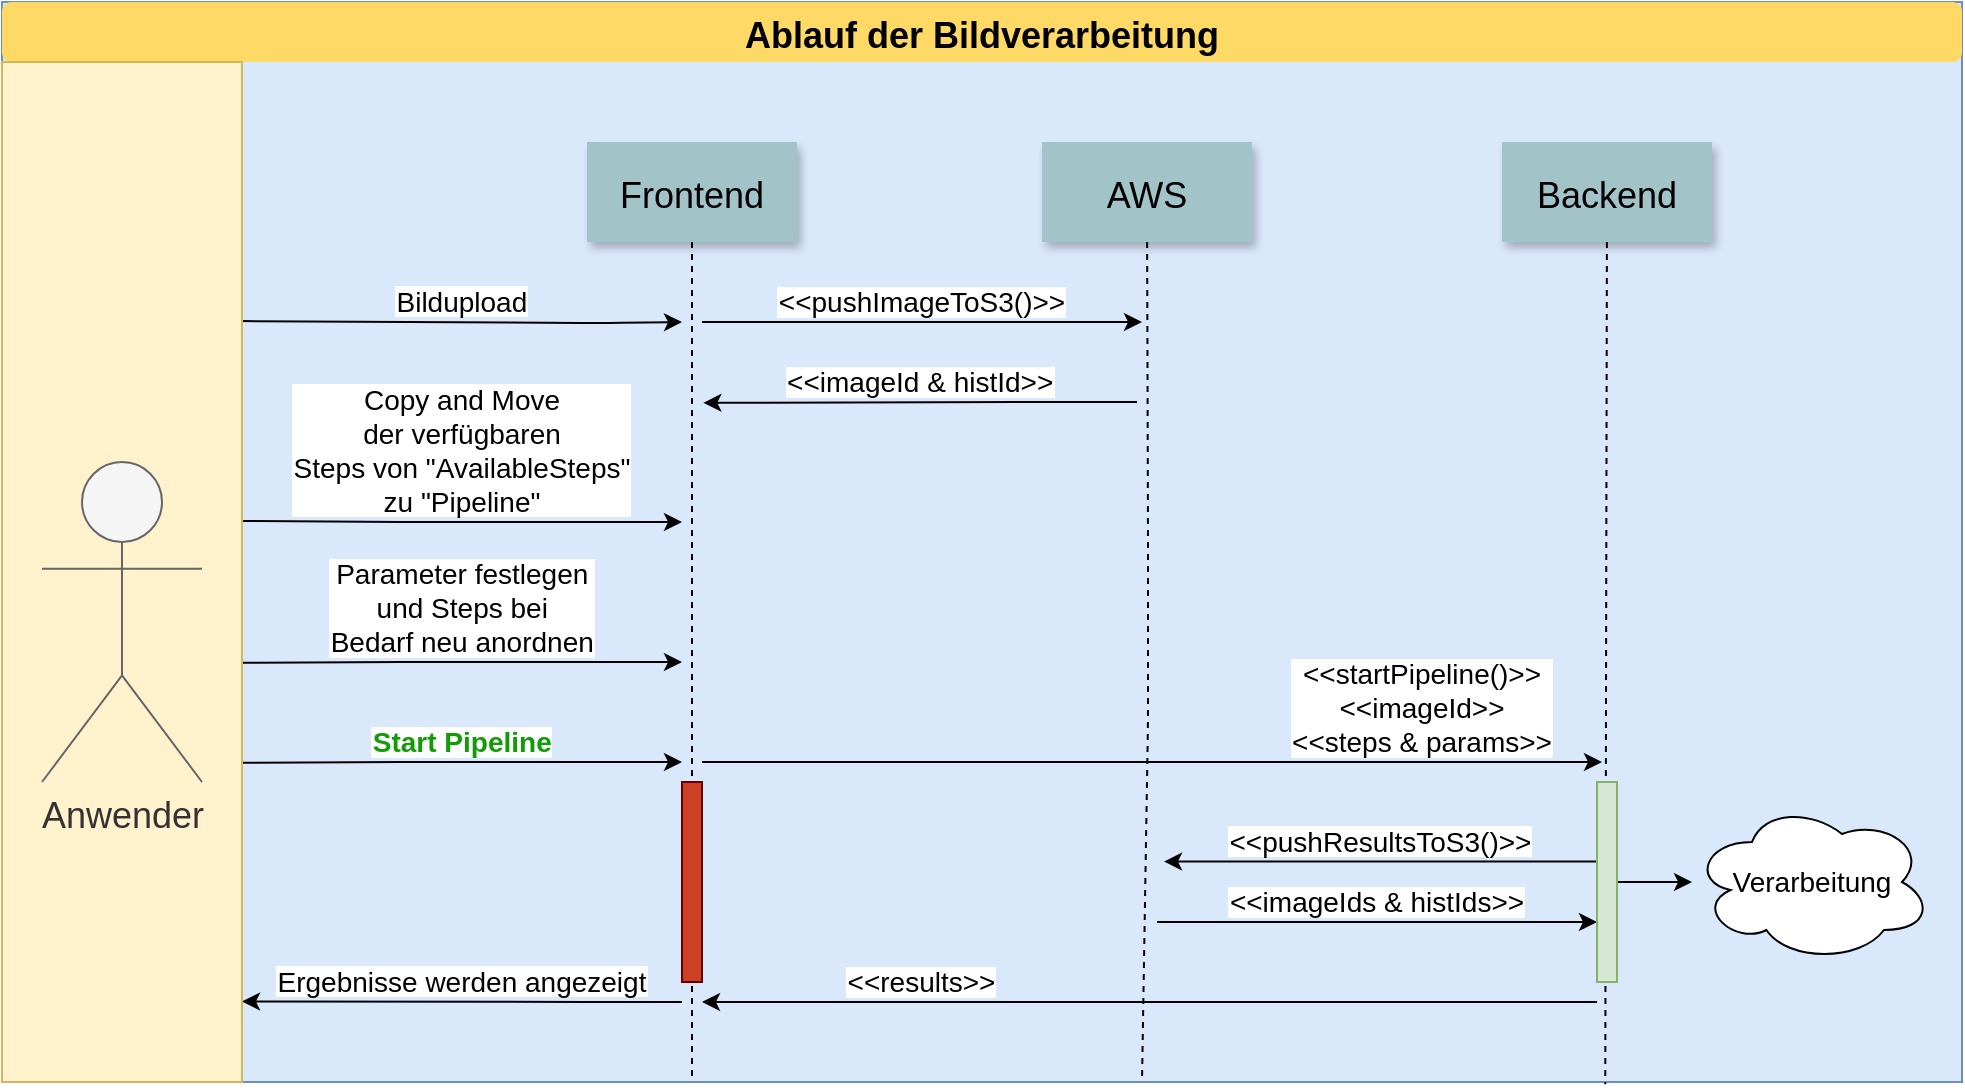 <mxfile version="21.3.7" type="device">
  <diagram name="Page-1" id="9361dd3d-8414-5efd-6122-117bd74ce7a7">
    <mxGraphModel dx="2775" dy="1360" grid="1" gridSize="10" guides="1" tooltips="1" connect="1" arrows="1" fold="1" page="0" pageScale="1.5" pageWidth="826" pageHeight="1169" background="none" math="0" shadow="0">
      <root>
        <mxCell id="0" />
        <mxCell id="1" parent="0" />
        <mxCell id="vo8SwbYzCQMfL-nATyuu-108" value="" style="rounded=0;whiteSpace=wrap;html=1;fillColor=#dae8fc;strokeColor=#6c8ebf;" vertex="1" parent="1">
          <mxGeometry x="-130" width="980" height="540" as="geometry" />
        </mxCell>
        <mxCell id="vo8SwbYzCQMfL-nATyuu-109" value="" style="fillColor=#CC4125;strokeColor=#660000" vertex="1" parent="1">
          <mxGeometry x="210" y="390" width="10" height="70" as="geometry" />
        </mxCell>
        <mxCell id="vo8SwbYzCQMfL-nATyuu-110" value="Copy and Move&#xa;der verfügbaren&#xa;Steps von &quot;AvailableSteps&quot;&#xa;zu &quot;Pipeline&quot;" style="edgeStyle=none;verticalLabelPosition=top;verticalAlign=bottom;labelPosition=left;align=center;exitX=1;exitY=0.45;exitDx=0;exitDy=0;exitPerimeter=0;fontSize=14;" edge="1" parent="1" source="vo8SwbYzCQMfL-nATyuu-134">
          <mxGeometry x="10" y="10" width="100" height="100" as="geometry">
            <mxPoint x="29.71" y="260.4" as="sourcePoint" />
            <mxPoint x="210" y="260" as="targetPoint" />
            <Array as="points">
              <mxPoint x="80" y="260" />
            </Array>
            <mxPoint as="offset" />
          </mxGeometry>
        </mxCell>
        <mxCell id="vo8SwbYzCQMfL-nATyuu-111" value="Frontend" style="shadow=1;fillColor=#A2C4C9;strokeColor=none;fontSize=18;" vertex="1" parent="1">
          <mxGeometry x="162.5" y="70" width="105" height="50" as="geometry" />
        </mxCell>
        <mxCell id="vo8SwbYzCQMfL-nATyuu-112" value="AWS" style="shadow=1;fillColor=#A2C4C9;strokeColor=none;fontSize=18;" vertex="1" parent="1">
          <mxGeometry x="390" y="70" width="105" height="50" as="geometry" />
        </mxCell>
        <mxCell id="vo8SwbYzCQMfL-nATyuu-113" value="" style="edgeStyle=none;endArrow=none;dashed=1;" edge="1" parent="1" source="vo8SwbYzCQMfL-nATyuu-112">
          <mxGeometry x="282.335" y="175" width="100" height="100" as="geometry">
            <mxPoint x="357.259" y="120" as="sourcePoint" />
            <mxPoint x="440" y="540" as="targetPoint" />
            <Array as="points">
              <mxPoint x="443" y="270" />
              <mxPoint x="443" y="360" />
            </Array>
          </mxGeometry>
        </mxCell>
        <mxCell id="vo8SwbYzCQMfL-nATyuu-114" value="&lt;&lt;pushImageToS3()&gt;&gt;" style="edgeStyle=none;verticalLabelPosition=top;verticalAlign=bottom;fontSize=14;" edge="1" parent="1">
          <mxGeometry x="7.5" y="-20.5" width="100" height="100" as="geometry">
            <mxPoint x="220" y="160" as="sourcePoint" />
            <mxPoint x="440" y="160" as="targetPoint" />
            <mxPoint as="offset" />
          </mxGeometry>
        </mxCell>
        <mxCell id="vo8SwbYzCQMfL-nATyuu-115" value="" style="edgeStyle=orthogonalEdgeStyle;rounded=0;orthogonalLoop=1;jettySize=auto;html=1;" edge="1" parent="1" source="vo8SwbYzCQMfL-nATyuu-116" target="vo8SwbYzCQMfL-nATyuu-127">
          <mxGeometry relative="1" as="geometry" />
        </mxCell>
        <mxCell id="vo8SwbYzCQMfL-nATyuu-116" value="" style="fillColor=#d5e8d4;strokeColor=#82b366;" vertex="1" parent="1">
          <mxGeometry x="667.5" y="390" width="10" height="100" as="geometry" />
        </mxCell>
        <mxCell id="vo8SwbYzCQMfL-nATyuu-117" value="Backend" style="shadow=1;fillColor=#A2C4C9;strokeColor=none;fontSize=18;" vertex="1" parent="1">
          <mxGeometry x="620" y="70" width="105" height="50" as="geometry" />
        </mxCell>
        <mxCell id="vo8SwbYzCQMfL-nATyuu-118" value="" style="edgeStyle=none;endArrow=none;dashed=1;entryX=0.818;entryY=1.002;entryDx=0;entryDy=0;entryPerimeter=0;" edge="1" parent="1" source="vo8SwbYzCQMfL-nATyuu-117" target="vo8SwbYzCQMfL-nATyuu-108">
          <mxGeometry x="624.488" y="185.0" width="100" height="100" as="geometry">
            <mxPoint x="684.653" y="120" as="sourcePoint" />
            <mxPoint x="671.91" y="580.4" as="targetPoint" />
          </mxGeometry>
        </mxCell>
        <mxCell id="vo8SwbYzCQMfL-nATyuu-119" value="" style="edgeStyle=elbowEdgeStyle;elbow=horizontal;endArrow=none;dashed=1;entryX=0.352;entryY=0.997;entryDx=0;entryDy=0;entryPerimeter=0;" edge="1" parent="1" source="vo8SwbYzCQMfL-nATyuu-111" target="vo8SwbYzCQMfL-nATyuu-108">
          <mxGeometry x="240.0" y="320" width="100" height="100" as="geometry">
            <mxPoint x="240.0" y="420" as="sourcePoint" />
            <mxPoint x="216" y="540" as="targetPoint" />
          </mxGeometry>
        </mxCell>
        <mxCell id="vo8SwbYzCQMfL-nATyuu-120" value="Ablauf der Bildverarbeitung" style="rounded=1;fontStyle=1;fillColor=#FFD966;strokeColor=none;fontSize=18;" vertex="1" parent="1">
          <mxGeometry x="-130" width="980" height="30" as="geometry" />
        </mxCell>
        <mxCell id="vo8SwbYzCQMfL-nATyuu-121" value="Bildupload" style="edgeStyle=none;verticalLabelPosition=top;verticalAlign=bottom;labelPosition=left;align=center;exitX=0.999;exitY=0.254;exitDx=0;exitDy=0;fontSize=14;exitPerimeter=0;" edge="1" parent="1" source="vo8SwbYzCQMfL-nATyuu-134">
          <mxGeometry x="10" y="10" width="100" height="100" as="geometry">
            <mxPoint x="29.71" y="160.4" as="sourcePoint" />
            <mxPoint x="210" y="160" as="targetPoint" />
            <Array as="points">
              <mxPoint x="170" y="160.5" />
            </Array>
            <mxPoint as="offset" />
          </mxGeometry>
        </mxCell>
        <mxCell id="vo8SwbYzCQMfL-nATyuu-123" value="&lt;&lt;imageId &amp; histId&gt;&gt;" style="edgeStyle=none;verticalLabelPosition=top;verticalAlign=bottom;entryX=0.172;entryY=0.238;entryDx=0;entryDy=0;entryPerimeter=0;fontSize=14;" edge="1" parent="1">
          <mxGeometry x="225" y="19.5" width="100" height="100" as="geometry">
            <mxPoint x="437.5" y="200" as="sourcePoint" />
            <mxPoint x="220.68" y="200.4" as="targetPoint" />
            <mxPoint as="offset" />
            <Array as="points">
              <mxPoint x="400" y="200" />
            </Array>
          </mxGeometry>
        </mxCell>
        <mxCell id="vo8SwbYzCQMfL-nATyuu-124" value="Parameter festlegen &#xa;und Steps bei &#xa;Bedarf neu anordnen" style="edgeStyle=none;verticalLabelPosition=top;verticalAlign=bottom;labelPosition=left;align=center;exitX=1.002;exitY=0.589;exitDx=0;exitDy=0;exitPerimeter=0;fontSize=14;" edge="1" parent="1" source="vo8SwbYzCQMfL-nATyuu-134">
          <mxGeometry x="10" y="80" width="100" height="100" as="geometry">
            <mxPoint x="30" y="330" as="sourcePoint" />
            <mxPoint x="210" y="330" as="targetPoint" />
            <Array as="points">
              <mxPoint x="80" y="330" />
            </Array>
            <mxPoint as="offset" />
          </mxGeometry>
        </mxCell>
        <mxCell id="vo8SwbYzCQMfL-nATyuu-125" value="Start Pipeline" style="edgeStyle=none;verticalLabelPosition=top;verticalAlign=bottom;labelPosition=left;align=center;exitX=1.002;exitY=0.687;exitDx=0;exitDy=0;exitPerimeter=0;fontColor=#119c07;fontSize=14;fontStyle=1" edge="1" parent="1" source="vo8SwbYzCQMfL-nATyuu-134">
          <mxGeometry x="10" y="130" width="100" height="100" as="geometry">
            <mxPoint x="30" y="380" as="sourcePoint" />
            <mxPoint x="210" y="380" as="targetPoint" />
            <Array as="points">
              <mxPoint x="80" y="380" />
            </Array>
            <mxPoint as="offset" />
          </mxGeometry>
        </mxCell>
        <mxCell id="vo8SwbYzCQMfL-nATyuu-126" value="&lt;&lt;startPipeline()&gt;&gt;&#xa;&lt;&lt;imageId&gt;&gt;&#xa;&lt;&lt;steps &amp; params&gt;&gt;" style="edgeStyle=none;verticalLabelPosition=top;verticalAlign=bottom;fontSize=14;" edge="1" parent="1">
          <mxGeometry x="10" y="10" width="100" height="100" as="geometry">
            <mxPoint x="220" y="380" as="sourcePoint" />
            <mxPoint x="670" y="380" as="targetPoint" />
            <mxPoint x="135" as="offset" />
          </mxGeometry>
        </mxCell>
        <mxCell id="vo8SwbYzCQMfL-nATyuu-127" value="&lt;font style=&quot;font-size: 14px;&quot;&gt;Verarbeitung&lt;/font&gt;" style="ellipse;shape=cloud;whiteSpace=wrap;html=1;" vertex="1" parent="1">
          <mxGeometry x="715" y="400" width="120" height="80" as="geometry" />
        </mxCell>
        <mxCell id="vo8SwbYzCQMfL-nATyuu-128" value="&lt;&lt;pushResultsToS3()&gt;&gt;" style="edgeStyle=none;verticalLabelPosition=top;verticalAlign=bottom;entryX=0.172;entryY=0.238;entryDx=0;entryDy=0;entryPerimeter=0;fontSize=14;" edge="1" parent="1">
          <mxGeometry x="455" y="249.27" width="100" height="100" as="geometry">
            <mxPoint x="667.5" y="429.77" as="sourcePoint" />
            <mxPoint x="451" y="429.77" as="targetPoint" />
            <mxPoint as="offset" />
            <Array as="points">
              <mxPoint x="630" y="429.77" />
            </Array>
          </mxGeometry>
        </mxCell>
        <mxCell id="vo8SwbYzCQMfL-nATyuu-129" value="&lt;&lt;imageIds &amp; histIds&gt;&gt;" style="edgeStyle=none;verticalLabelPosition=top;verticalAlign=bottom;fontSize=14;" edge="1" parent="1">
          <mxGeometry width="100" height="100" as="geometry">
            <mxPoint x="447.5" y="460" as="sourcePoint" />
            <mxPoint x="667.5" y="460" as="targetPoint" />
            <mxPoint as="offset" />
          </mxGeometry>
        </mxCell>
        <mxCell id="vo8SwbYzCQMfL-nATyuu-130" value="&lt;&lt;results&gt;&gt;" style="edgeStyle=none;verticalLabelPosition=top;verticalAlign=bottom;fontSize=14;" edge="1" parent="1">
          <mxGeometry x="10" y="10" width="100" height="100" as="geometry">
            <mxPoint x="667.5" y="500" as="sourcePoint" />
            <mxPoint x="220" y="500" as="targetPoint" />
            <mxPoint x="-114" as="offset" />
            <Array as="points">
              <mxPoint x="630" y="500" />
            </Array>
          </mxGeometry>
        </mxCell>
        <mxCell id="vo8SwbYzCQMfL-nATyuu-131" value="" style="fillColor=#CC4125;strokeColor=#660000" vertex="1" parent="1">
          <mxGeometry x="210" y="390" width="10" height="100" as="geometry" />
        </mxCell>
        <mxCell id="vo8SwbYzCQMfL-nATyuu-132" value="" style="fillColor=#d5e8d4;strokeColor=#82b366;" vertex="1" parent="1">
          <mxGeometry x="667.5" y="390" width="10" height="100" as="geometry" />
        </mxCell>
        <mxCell id="vo8SwbYzCQMfL-nATyuu-133" value="Ergebnisse werden angezeigt" style="edgeStyle=none;verticalLabelPosition=top;verticalAlign=bottom;entryX=1;entryY=0.921;entryDx=0;entryDy=0;entryPerimeter=0;fontSize=14;" edge="1" parent="1" target="vo8SwbYzCQMfL-nATyuu-134">
          <mxGeometry x="-2.5" y="319.5" width="100" height="100" as="geometry">
            <mxPoint x="210" y="500" as="sourcePoint" />
            <mxPoint x="30" y="500" as="targetPoint" />
            <mxPoint as="offset" />
            <Array as="points">
              <mxPoint x="172.5" y="500" />
            </Array>
          </mxGeometry>
        </mxCell>
        <mxCell id="vo8SwbYzCQMfL-nATyuu-134" value="" style="rounded=0;whiteSpace=wrap;html=1;fillColor=#fff2cc;strokeColor=#d6b656;" vertex="1" parent="1">
          <mxGeometry x="-130" y="30" width="120" height="510" as="geometry" />
        </mxCell>
        <mxCell id="vo8SwbYzCQMfL-nATyuu-135" value="&lt;font style=&quot;font-size: 18px;&quot;&gt;Anwender&lt;/font&gt;" style="shape=umlActor;verticalLabelPosition=bottom;verticalAlign=top;html=1;outlineConnect=0;fillColor=#f5f5f5;fontColor=#333333;strokeColor=#666666;" vertex="1" parent="1">
          <mxGeometry x="-110" y="230" width="80" height="160" as="geometry" />
        </mxCell>
      </root>
    </mxGraphModel>
  </diagram>
</mxfile>
